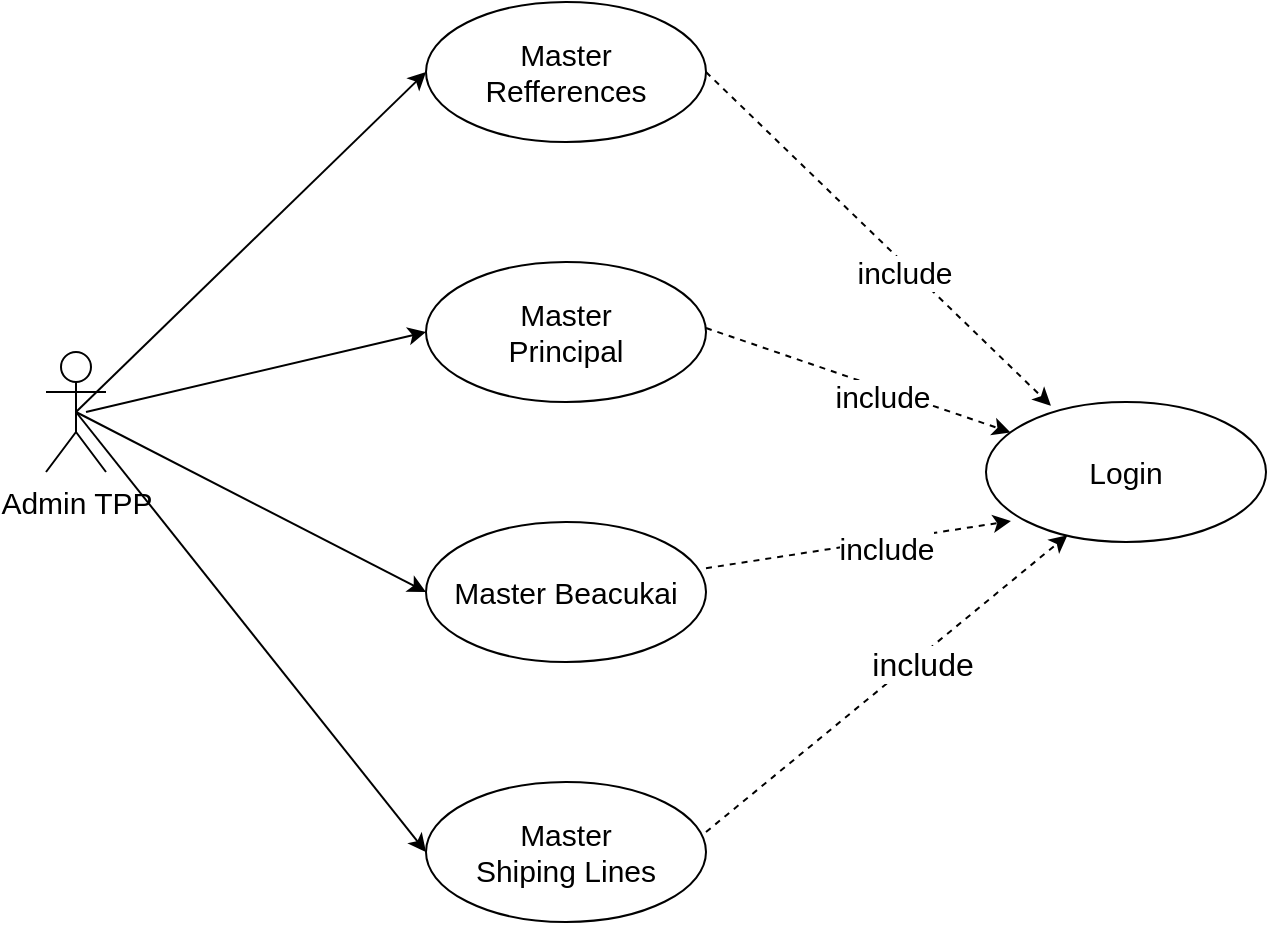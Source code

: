 <mxfile version="13.8.6" type="github">
  <diagram id="iBCdUziiuXJ5Pv-wzdKt" name="USE CASE">
    <mxGraphModel dx="1221" dy="644" grid="1" gridSize="10" guides="1" tooltips="1" connect="1" arrows="1" fold="1" page="1" pageScale="1" pageWidth="850" pageHeight="1100" math="0" shadow="0">
      <root>
        <mxCell id="0" />
        <mxCell id="1" parent="0" />
        <mxCell id="4AU3qeAFscPOURH3v-Yv-2" value="&lt;font style=&quot;font-size: 15px&quot;&gt;Admin TPP&lt;/font&gt;" style="shape=umlActor;verticalLabelPosition=bottom;verticalAlign=top;html=1;" vertex="1" parent="1">
          <mxGeometry x="100" y="390" width="30" height="60" as="geometry" />
        </mxCell>
        <mxCell id="4AU3qeAFscPOURH3v-Yv-4" value="&lt;div style=&quot;font-size: 15px&quot;&gt;&lt;font style=&quot;font-size: 15px&quot;&gt;Master&lt;/font&gt;&lt;/div&gt;&lt;div style=&quot;font-size: 15px&quot;&gt;&lt;font style=&quot;font-size: 15px&quot;&gt;Shiping Lines&lt;br&gt;&lt;/font&gt;&lt;/div&gt;" style="ellipse;whiteSpace=wrap;html=1;" vertex="1" parent="1">
          <mxGeometry x="290" y="605" width="140" height="70" as="geometry" />
        </mxCell>
        <mxCell id="4AU3qeAFscPOURH3v-Yv-5" value="&lt;div&gt;&lt;font style=&quot;font-size: 15px&quot;&gt;Master &lt;br&gt;&lt;/font&gt;&lt;/div&gt;&lt;div&gt;&lt;font style=&quot;font-size: 15px&quot;&gt;Principal&lt;/font&gt;&lt;/div&gt;" style="ellipse;whiteSpace=wrap;html=1;" vertex="1" parent="1">
          <mxGeometry x="290" y="345" width="140" height="70" as="geometry" />
        </mxCell>
        <mxCell id="4AU3qeAFscPOURH3v-Yv-6" value="&lt;font style=&quot;font-size: 15px&quot;&gt;Login&lt;/font&gt;" style="ellipse;whiteSpace=wrap;html=1;" vertex="1" parent="1">
          <mxGeometry x="570" y="415" width="140" height="70" as="geometry" />
        </mxCell>
        <mxCell id="4AU3qeAFscPOURH3v-Yv-9" value="&lt;div style=&quot;font-size: 15px&quot;&gt;&lt;font style=&quot;font-size: 15px&quot;&gt;Master&lt;/font&gt;&lt;/div&gt;&lt;div style=&quot;font-size: 15px&quot;&gt;&lt;font style=&quot;font-size: 15px&quot;&gt;Refferences&lt;br&gt;&lt;/font&gt;&lt;/div&gt;" style="ellipse;whiteSpace=wrap;html=1;" vertex="1" parent="1">
          <mxGeometry x="290" y="215" width="140" height="70" as="geometry" />
        </mxCell>
        <mxCell id="4AU3qeAFscPOURH3v-Yv-10" value="&lt;font style=&quot;font-size: 15px&quot;&gt;Master Beacukai&lt;/font&gt;" style="ellipse;whiteSpace=wrap;html=1;" vertex="1" parent="1">
          <mxGeometry x="290" y="475" width="140" height="70" as="geometry" />
        </mxCell>
        <mxCell id="4AU3qeAFscPOURH3v-Yv-18" value="" style="endArrow=classic;html=1;entryX=0;entryY=0.5;entryDx=0;entryDy=0;" edge="1" parent="1" target="4AU3qeAFscPOURH3v-Yv-5">
          <mxGeometry width="50" height="50" relative="1" as="geometry">
            <mxPoint x="120" y="420" as="sourcePoint" />
            <mxPoint x="180" y="360" as="targetPoint" />
          </mxGeometry>
        </mxCell>
        <mxCell id="4AU3qeAFscPOURH3v-Yv-19" value="" style="endArrow=classic;html=1;entryX=0;entryY=0.5;entryDx=0;entryDy=0;exitX=0.5;exitY=0.5;exitDx=0;exitDy=0;exitPerimeter=0;" edge="1" parent="1" source="4AU3qeAFscPOURH3v-Yv-2" target="4AU3qeAFscPOURH3v-Yv-9">
          <mxGeometry width="50" height="50" relative="1" as="geometry">
            <mxPoint x="120" y="390.0" as="sourcePoint" />
            <mxPoint x="170" y="340.0" as="targetPoint" />
          </mxGeometry>
        </mxCell>
        <mxCell id="4AU3qeAFscPOURH3v-Yv-20" value="" style="endArrow=classic;html=1;entryX=0;entryY=0.5;entryDx=0;entryDy=0;exitX=0.5;exitY=0.5;exitDx=0;exitDy=0;exitPerimeter=0;" edge="1" parent="1" source="4AU3qeAFscPOURH3v-Yv-2" target="4AU3qeAFscPOURH3v-Yv-10">
          <mxGeometry width="50" height="50" relative="1" as="geometry">
            <mxPoint x="130" y="440.0" as="sourcePoint" />
            <mxPoint x="180" y="390.0" as="targetPoint" />
          </mxGeometry>
        </mxCell>
        <mxCell id="4AU3qeAFscPOURH3v-Yv-21" value="" style="endArrow=classic;html=1;entryX=0;entryY=0.5;entryDx=0;entryDy=0;exitX=0.5;exitY=0.5;exitDx=0;exitDy=0;exitPerimeter=0;" edge="1" parent="1" source="4AU3qeAFscPOURH3v-Yv-2" target="4AU3qeAFscPOURH3v-Yv-4">
          <mxGeometry width="50" height="50" relative="1" as="geometry">
            <mxPoint x="130" y="450.0" as="sourcePoint" />
            <mxPoint x="180" y="400.0" as="targetPoint" />
          </mxGeometry>
        </mxCell>
        <mxCell id="4AU3qeAFscPOURH3v-Yv-22" value="" style="endArrow=classic;html=1;rounded=1;dashed=1;entryX=0.232;entryY=0.027;entryDx=0;entryDy=0;entryPerimeter=0;" edge="1" parent="1" target="4AU3qeAFscPOURH3v-Yv-6">
          <mxGeometry width="50" height="50" relative="1" as="geometry">
            <mxPoint x="430" y="250.0" as="sourcePoint" />
            <mxPoint x="480" y="200.0" as="targetPoint" />
          </mxGeometry>
        </mxCell>
        <mxCell id="4AU3qeAFscPOURH3v-Yv-39" value="&lt;font style=&quot;font-size: 15px&quot;&gt;include&lt;/font&gt;" style="edgeLabel;html=1;align=center;verticalAlign=middle;resizable=0;points=[];" vertex="1" connectable="0" parent="4AU3qeAFscPOURH3v-Yv-22">
          <mxGeometry x="0.166" y="-3" relative="1" as="geometry">
            <mxPoint as="offset" />
          </mxGeometry>
        </mxCell>
        <mxCell id="4AU3qeAFscPOURH3v-Yv-40" value="" style="endArrow=classic;html=1;rounded=1;dashed=1;" edge="1" parent="1" target="4AU3qeAFscPOURH3v-Yv-6">
          <mxGeometry width="50" height="50" relative="1" as="geometry">
            <mxPoint x="430" y="378.0" as="sourcePoint" />
            <mxPoint x="622.48" y="549.89" as="targetPoint" />
          </mxGeometry>
        </mxCell>
        <mxCell id="4AU3qeAFscPOURH3v-Yv-41" value="&lt;font style=&quot;font-size: 15px&quot;&gt;include&lt;/font&gt;" style="edgeLabel;html=1;align=center;verticalAlign=middle;resizable=0;points=[];" vertex="1" connectable="0" parent="4AU3qeAFscPOURH3v-Yv-40">
          <mxGeometry x="0.166" y="-3" relative="1" as="geometry">
            <mxPoint as="offset" />
          </mxGeometry>
        </mxCell>
        <mxCell id="4AU3qeAFscPOURH3v-Yv-42" value="" style="endArrow=classic;html=1;rounded=1;dashed=1;entryX=0.089;entryY=0.85;entryDx=0;entryDy=0;entryPerimeter=0;" edge="1" parent="1" target="4AU3qeAFscPOURH3v-Yv-6">
          <mxGeometry width="50" height="50" relative="1" as="geometry">
            <mxPoint x="430" y="498.11" as="sourcePoint" />
            <mxPoint x="622.48" y="670.0" as="targetPoint" />
          </mxGeometry>
        </mxCell>
        <mxCell id="4AU3qeAFscPOURH3v-Yv-43" value="&lt;font style=&quot;font-size: 15px&quot;&gt;include&lt;/font&gt;" style="edgeLabel;html=1;align=center;verticalAlign=middle;resizable=0;points=[];" vertex="1" connectable="0" parent="4AU3qeAFscPOURH3v-Yv-42">
          <mxGeometry x="0.166" y="-3" relative="1" as="geometry">
            <mxPoint as="offset" />
          </mxGeometry>
        </mxCell>
        <mxCell id="4AU3qeAFscPOURH3v-Yv-44" value="" style="endArrow=classic;html=1;rounded=1;dashed=1;entryX=0.291;entryY=0.951;entryDx=0;entryDy=0;entryPerimeter=0;" edge="1" parent="1" target="4AU3qeAFscPOURH3v-Yv-6">
          <mxGeometry width="50" height="50" relative="1" as="geometry">
            <mxPoint x="430" y="630.0" as="sourcePoint" />
            <mxPoint x="622.48" y="801.89" as="targetPoint" />
          </mxGeometry>
        </mxCell>
        <mxCell id="4AU3qeAFscPOURH3v-Yv-45" value="&lt;font style=&quot;font-size: 16px&quot;&gt;include&lt;/font&gt;" style="edgeLabel;html=1;align=center;verticalAlign=middle;resizable=0;points=[];" vertex="1" connectable="0" parent="4AU3qeAFscPOURH3v-Yv-44">
          <mxGeometry x="0.166" y="-3" relative="1" as="geometry">
            <mxPoint as="offset" />
          </mxGeometry>
        </mxCell>
      </root>
    </mxGraphModel>
  </diagram>
</mxfile>
